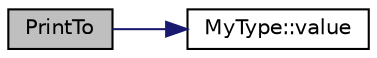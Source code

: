 digraph "PrintTo"
{
  edge [fontname="Helvetica",fontsize="10",labelfontname="Helvetica",labelfontsize="10"];
  node [fontname="Helvetica",fontsize="10",shape=record];
  rankdir="LR";
  Node78 [label="PrintTo",height=0.2,width=0.4,color="black", fillcolor="grey75", style="filled", fontcolor="black"];
  Node78 -> Node79 [color="midnightblue",fontsize="10",style="solid",fontname="Helvetica"];
  Node79 [label="MyType::value",height=0.2,width=0.4,color="black", fillcolor="white", style="filled",URL="$d0/d65/class_my_type.html#a04eaace57f0ecd8ee8898defbdee31b4"];
}
